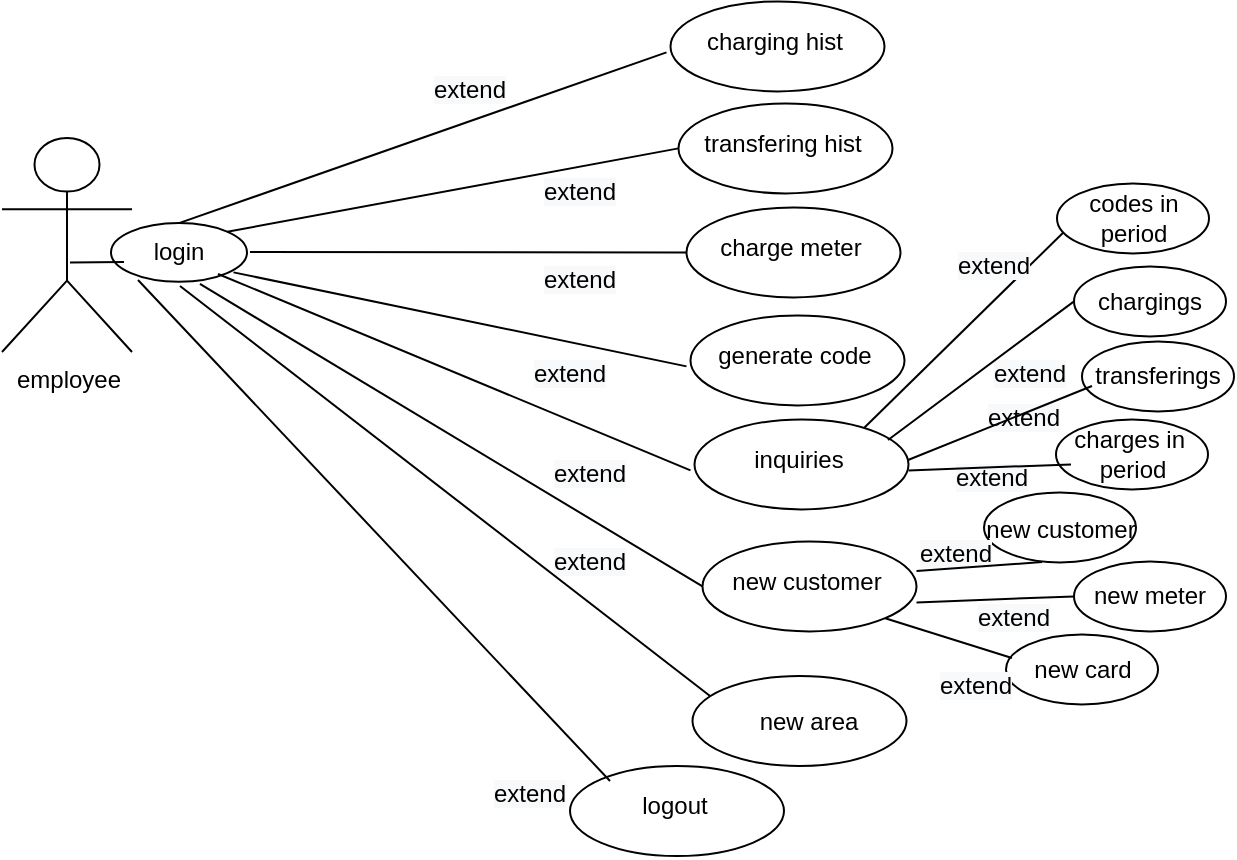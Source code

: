 <mxfile version="14.2.9" type="github">
  <diagram id="N0sqnyFNHyP0shxVAxTN" name="Page-1">
    <mxGraphModel dx="868" dy="393" grid="1" gridSize="10" guides="1" tooltips="1" connect="1" arrows="1" fold="1" page="1" pageScale="1" pageWidth="850" pageHeight="1100" math="0" shadow="0">
      <root>
        <mxCell id="0" />
        <mxCell id="1" parent="0" />
        <UserObject label="employee" tooltip="user" id="RrcjgKfbzL19f1CQFMYI-1">
          <mxCell style="shape=umlActor;verticalLabelPosition=bottom;labelBackgroundColor=#ffffff;verticalAlign=top;html=1;" parent="1" vertex="1">
            <mxGeometry x="126" y="756" width="65" height="107" as="geometry" />
          </mxCell>
        </UserObject>
        <mxCell id="RrcjgKfbzL19f1CQFMYI-2" value="" style="ellipse;whiteSpace=wrap;html=1;" parent="1" vertex="1">
          <mxGeometry x="180.5" y="798.54" width="68" height="29.31" as="geometry" />
        </mxCell>
        <mxCell id="RrcjgKfbzL19f1CQFMYI-3" value="login" style="text;html=1;strokeColor=none;fillColor=none;align=center;verticalAlign=middle;whiteSpace=wrap;rounded=0;" parent="1" vertex="1">
          <mxGeometry x="160" y="803.19" width="109" height="20" as="geometry" />
        </mxCell>
        <mxCell id="RrcjgKfbzL19f1CQFMYI-4" value="" style="endArrow=none;html=1;exitX=0;exitY=0.75;exitDx=0;exitDy=0;" parent="1" source="RrcjgKfbzL19f1CQFMYI-3" edge="1">
          <mxGeometry width="50" height="50" relative="1" as="geometry">
            <mxPoint x="342" y="727.69" as="sourcePoint" />
            <mxPoint x="187" y="818" as="targetPoint" />
          </mxGeometry>
        </mxCell>
        <mxCell id="RrcjgKfbzL19f1CQFMYI-5" value="" style="ellipse;whiteSpace=wrap;html=1;" parent="1" vertex="1">
          <mxGeometry x="460.25" y="687.69" width="107" height="45" as="geometry" />
        </mxCell>
        <mxCell id="RrcjgKfbzL19f1CQFMYI-6" value="charging hist" style="text;html=1;strokeColor=none;fillColor=none;align=center;verticalAlign=middle;whiteSpace=wrap;rounded=0;" parent="1" vertex="1">
          <mxGeometry x="458.25" y="698.19" width="109" height="20" as="geometry" />
        </mxCell>
        <mxCell id="RrcjgKfbzL19f1CQFMYI-8" value="" style="ellipse;whiteSpace=wrap;html=1;" parent="1" vertex="1">
          <mxGeometry x="464.25" y="738.69" width="107" height="45" as="geometry" />
        </mxCell>
        <mxCell id="RrcjgKfbzL19f1CQFMYI-9" value="transfering hist" style="text;html=1;strokeColor=none;fillColor=none;align=center;verticalAlign=middle;whiteSpace=wrap;rounded=0;" parent="1" vertex="1">
          <mxGeometry x="462.25" y="749.19" width="109" height="20" as="geometry" />
        </mxCell>
        <mxCell id="RrcjgKfbzL19f1CQFMYI-11" value="" style="ellipse;whiteSpace=wrap;html=1;" parent="1" vertex="1">
          <mxGeometry x="468.25" y="790.69" width="107" height="45" as="geometry" />
        </mxCell>
        <mxCell id="RrcjgKfbzL19f1CQFMYI-12" value="charge meter" style="text;html=1;strokeColor=none;fillColor=none;align=center;verticalAlign=middle;whiteSpace=wrap;rounded=0;" parent="1" vertex="1">
          <mxGeometry x="466.25" y="801.19" width="109" height="20" as="geometry" />
        </mxCell>
        <mxCell id="RrcjgKfbzL19f1CQFMYI-14" value="" style="ellipse;whiteSpace=wrap;html=1;" parent="1" vertex="1">
          <mxGeometry x="470.25" y="844.69" width="107" height="45" as="geometry" />
        </mxCell>
        <mxCell id="RrcjgKfbzL19f1CQFMYI-15" value="generate code" style="text;html=1;strokeColor=none;fillColor=none;align=center;verticalAlign=middle;whiteSpace=wrap;rounded=0;" parent="1" vertex="1">
          <mxGeometry x="468.25" y="855.19" width="109" height="20" as="geometry" />
        </mxCell>
        <mxCell id="RrcjgKfbzL19f1CQFMYI-17" value="" style="ellipse;whiteSpace=wrap;html=1;" parent="1" vertex="1">
          <mxGeometry x="472.25" y="896.69" width="107" height="45" as="geometry" />
        </mxCell>
        <mxCell id="RrcjgKfbzL19f1CQFMYI-18" value="inquiries" style="text;html=1;strokeColor=none;fillColor=none;align=center;verticalAlign=middle;whiteSpace=wrap;rounded=0;" parent="1" vertex="1">
          <mxGeometry x="470.25" y="907.19" width="109" height="20" as="geometry" />
        </mxCell>
        <mxCell id="RrcjgKfbzL19f1CQFMYI-20" value="" style="ellipse;whiteSpace=wrap;html=1;" parent="1" vertex="1">
          <mxGeometry x="476.25" y="957.69" width="107" height="45" as="geometry" />
        </mxCell>
        <mxCell id="RrcjgKfbzL19f1CQFMYI-21" value="new customer" style="text;html=1;strokeColor=none;fillColor=none;align=center;verticalAlign=middle;whiteSpace=wrap;rounded=0;" parent="1" vertex="1">
          <mxGeometry x="474.25" y="968.19" width="109" height="20" as="geometry" />
        </mxCell>
        <mxCell id="RrcjgKfbzL19f1CQFMYI-23" value="" style="ellipse;whiteSpace=wrap;html=1;" parent="1" vertex="1">
          <mxGeometry x="471.25" y="1025" width="107" height="45" as="geometry" />
        </mxCell>
        <mxCell id="RrcjgKfbzL19f1CQFMYI-24" value="new area" style="text;html=1;strokeColor=none;fillColor=none;align=center;verticalAlign=middle;whiteSpace=wrap;rounded=0;" parent="1" vertex="1">
          <mxGeometry x="475.25" y="1037.5" width="109" height="20" as="geometry" />
        </mxCell>
        <mxCell id="RrcjgKfbzL19f1CQFMYI-29" value="" style="ellipse;whiteSpace=wrap;html=1;" parent="1" vertex="1">
          <mxGeometry x="410" y="1070" width="107" height="45" as="geometry" />
        </mxCell>
        <mxCell id="RrcjgKfbzL19f1CQFMYI-30" value="logout" style="text;html=1;strokeColor=none;fillColor=none;align=center;verticalAlign=middle;whiteSpace=wrap;rounded=0;" parent="1" vertex="1">
          <mxGeometry x="408" y="1080" width="109" height="20" as="geometry" />
        </mxCell>
        <mxCell id="RrcjgKfbzL19f1CQFMYI-36" value="chargings" style="ellipse;whiteSpace=wrap;html=1;" parent="1" vertex="1">
          <mxGeometry x="662" y="820.19" width="76" height="35" as="geometry" />
        </mxCell>
        <mxCell id="RrcjgKfbzL19f1CQFMYI-39" value="transferings" style="ellipse;whiteSpace=wrap;html=1;" parent="1" vertex="1">
          <mxGeometry x="666" y="857.69" width="76" height="35" as="geometry" />
        </mxCell>
        <mxCell id="RrcjgKfbzL19f1CQFMYI-42" value="" style="ellipse;whiteSpace=wrap;html=1;" parent="1" vertex="1">
          <mxGeometry x="653" y="896.69" width="76" height="35" as="geometry" />
        </mxCell>
        <mxCell id="RrcjgKfbzL19f1CQFMYI-43" value="charges in&amp;nbsp;&lt;br&gt;period" style="text;html=1;strokeColor=none;fillColor=none;align=center;verticalAlign=middle;whiteSpace=wrap;rounded=0;" parent="1" vertex="1">
          <mxGeometry x="649" y="902.94" width="85" height="22.5" as="geometry" />
        </mxCell>
        <mxCell id="RrcjgKfbzL19f1CQFMYI-45" value="" style="ellipse;whiteSpace=wrap;html=1;" parent="1" vertex="1">
          <mxGeometry x="617" y="933.19" width="76" height="35" as="geometry" />
        </mxCell>
        <mxCell id="RrcjgKfbzL19f1CQFMYI-47" value="new meter" style="ellipse;whiteSpace=wrap;html=1;" parent="1" vertex="1">
          <mxGeometry x="662" y="967.69" width="76" height="35" as="geometry" />
        </mxCell>
        <mxCell id="RrcjgKfbzL19f1CQFMYI-49" value="" style="ellipse;whiteSpace=wrap;html=1;" parent="1" vertex="1">
          <mxGeometry x="628.0" y="1004.19" width="76" height="35" as="geometry" />
        </mxCell>
        <mxCell id="RrcjgKfbzL19f1CQFMYI-51" value="new customer" style="text;html=1;strokeColor=none;fillColor=none;align=center;verticalAlign=middle;whiteSpace=wrap;rounded=0;" parent="1" vertex="1">
          <mxGeometry x="600.5" y="941.69" width="109" height="20" as="geometry" />
        </mxCell>
        <mxCell id="RrcjgKfbzL19f1CQFMYI-53" value="new card" style="text;html=1;strokeColor=none;fillColor=none;align=center;verticalAlign=middle;whiteSpace=wrap;rounded=0;" parent="1" vertex="1">
          <mxGeometry x="611.5" y="1011.69" width="109" height="20" as="geometry" />
        </mxCell>
        <mxCell id="RrcjgKfbzL19f1CQFMYI-74" value="&lt;span style=&quot;color: rgb(0, 0, 0); font-family: helvetica; font-size: 12px; font-style: normal; font-weight: 400; letter-spacing: normal; text-align: center; text-indent: 0px; text-transform: none; word-spacing: 0px; background-color: rgb(248, 249, 250); display: inline; float: none;&quot;&gt;extend&lt;/span&gt;" style="text;whiteSpace=wrap;html=1;" parent="1" vertex="1">
          <mxGeometry x="340" y="718.19" width="60" height="30" as="geometry" />
        </mxCell>
        <mxCell id="RrcjgKfbzL19f1CQFMYI-76" value="&#xa;&#xa;&lt;span style=&quot;color: rgb(0, 0, 0); font-family: helvetica; font-size: 12px; font-style: normal; font-weight: 400; letter-spacing: normal; text-align: center; text-indent: 0px; text-transform: none; word-spacing: 0px; background-color: rgb(248, 249, 250); display: inline; float: none;&quot;&gt;extend&lt;/span&gt;&#xa;&#xa;" style="text;whiteSpace=wrap;html=1;" parent="1" vertex="1">
          <mxGeometry x="395" y="783.69" width="60" height="30" as="geometry" />
        </mxCell>
        <mxCell id="RrcjgKfbzL19f1CQFMYI-77" value="&lt;span style=&quot;color: rgb(0, 0, 0); font-family: helvetica; font-size: 12px; font-style: normal; font-weight: 400; letter-spacing: normal; text-align: center; text-indent: 0px; text-transform: none; word-spacing: 0px; background-color: rgb(248, 249, 250); display: inline; float: none;&quot;&gt;extend&lt;/span&gt;" style="text;whiteSpace=wrap;html=1;" parent="1" vertex="1">
          <mxGeometry x="395" y="768.54" width="60" height="30" as="geometry" />
        </mxCell>
        <mxCell id="RrcjgKfbzL19f1CQFMYI-78" value="&lt;span style=&quot;color: rgb(0, 0, 0); font-family: helvetica; font-size: 12px; font-style: normal; font-weight: 400; letter-spacing: normal; text-align: center; text-indent: 0px; text-transform: none; word-spacing: 0px; background-color: rgb(248, 249, 250); display: inline; float: none;&quot;&gt;extend&lt;/span&gt;" style="text;whiteSpace=wrap;html=1;" parent="1" vertex="1">
          <mxGeometry x="390" y="860.19" width="60" height="30" as="geometry" />
        </mxCell>
        <mxCell id="RrcjgKfbzL19f1CQFMYI-79" value="&#xa;&#xa;&lt;span style=&quot;color: rgb(0, 0, 0); font-family: helvetica; font-size: 12px; font-style: normal; font-weight: 400; letter-spacing: normal; text-align: center; text-indent: 0px; text-transform: none; word-spacing: 0px; background-color: rgb(248, 249, 250); display: inline; float: none;&quot;&gt;extend&lt;/span&gt;&#xa;&#xa;" style="text;whiteSpace=wrap;html=1;" parent="1" vertex="1">
          <mxGeometry x="400.25" y="925.44" width="60" height="30" as="geometry" />
        </mxCell>
        <mxCell id="RrcjgKfbzL19f1CQFMYI-80" value="&lt;span style=&quot;color: rgb(0, 0, 0); font-family: helvetica; font-size: 12px; font-style: normal; font-weight: 400; letter-spacing: normal; text-align: center; text-indent: 0px; text-transform: none; word-spacing: 0px; background-color: rgb(248, 249, 250); display: inline; float: none;&quot;&gt;extend&lt;/span&gt;" style="text;whiteSpace=wrap;html=1;" parent="1" vertex="1">
          <mxGeometry x="400" y="910" width="60" height="30" as="geometry" />
        </mxCell>
        <mxCell id="RrcjgKfbzL19f1CQFMYI-82" value="&lt;span style=&quot;color: rgb(0, 0, 0); font-family: helvetica; font-size: 12px; font-style: normal; font-weight: 400; letter-spacing: normal; text-align: center; text-indent: 0px; text-transform: none; word-spacing: 0px; background-color: rgb(248, 249, 250); display: inline; float: none;&quot;&gt;extend&lt;/span&gt;" style="text;whiteSpace=wrap;html=1;" parent="1" vertex="1">
          <mxGeometry x="370" y="1070" width="60" height="30" as="geometry" />
        </mxCell>
        <mxCell id="RrcjgKfbzL19f1CQFMYI-83" value="&lt;span style=&quot;color: rgb(0, 0, 0); font-family: helvetica; font-size: 12px; font-style: normal; font-weight: 400; letter-spacing: normal; text-align: center; text-indent: 0px; text-transform: none; word-spacing: 0px; background-color: rgb(248, 249, 250); display: inline; float: none;&quot;&gt;extend&lt;/span&gt;" style="text;whiteSpace=wrap;html=1;" parent="1" vertex="1">
          <mxGeometry x="620" y="860" width="60" height="30" as="geometry" />
        </mxCell>
        <mxCell id="RrcjgKfbzL19f1CQFMYI-84" value="&lt;span style=&quot;color: rgb(0, 0, 0); font-family: helvetica; font-size: 12px; font-style: normal; font-weight: 400; letter-spacing: normal; text-align: center; text-indent: 0px; text-transform: none; word-spacing: 0px; background-color: rgb(248, 249, 250); display: inline; float: none;&quot;&gt;extend&lt;/span&gt;" style="text;whiteSpace=wrap;html=1;" parent="1" vertex="1">
          <mxGeometry x="617" y="881.69" width="60" height="30" as="geometry" />
        </mxCell>
        <mxCell id="RrcjgKfbzL19f1CQFMYI-85" value="&lt;span style=&quot;color: rgb(0, 0, 0); font-family: helvetica; font-size: 12px; font-style: normal; font-weight: 400; letter-spacing: normal; text-align: center; text-indent: 0px; text-transform: none; word-spacing: 0px; background-color: rgb(248, 249, 250); display: inline; float: none;&quot;&gt;extend&lt;/span&gt;" style="text;whiteSpace=wrap;html=1;" parent="1" vertex="1">
          <mxGeometry x="600.5" y="911.69" width="60" height="30" as="geometry" />
        </mxCell>
        <mxCell id="RrcjgKfbzL19f1CQFMYI-87" value="&lt;span style=&quot;color: rgb(0, 0, 0); font-family: helvetica; font-size: 12px; font-style: normal; font-weight: 400; letter-spacing: normal; text-align: center; text-indent: 0px; text-transform: none; word-spacing: 0px; background-color: rgb(248, 249, 250); display: inline; float: none;&quot;&gt;extend&lt;/span&gt;" style="text;whiteSpace=wrap;html=1;" parent="1" vertex="1">
          <mxGeometry x="583.25" y="950" width="60" height="30" as="geometry" />
        </mxCell>
        <mxCell id="RrcjgKfbzL19f1CQFMYI-88" value="&lt;span style=&quot;color: rgb(0, 0, 0); font-family: helvetica; font-size: 12px; font-style: normal; font-weight: 400; letter-spacing: normal; text-align: center; text-indent: 0px; text-transform: none; word-spacing: 0px; background-color: rgb(248, 249, 250); display: inline; float: none;&quot;&gt;extend&lt;/span&gt;" style="text;whiteSpace=wrap;html=1;" parent="1" vertex="1">
          <mxGeometry x="611.5" y="981.69" width="60" height="30" as="geometry" />
        </mxCell>
        <mxCell id="RrcjgKfbzL19f1CQFMYI-89" value="&lt;span style=&quot;color: rgb(0, 0, 0); font-family: helvetica; font-size: 12px; font-style: normal; font-weight: 400; letter-spacing: normal; text-align: center; text-indent: 0px; text-transform: none; word-spacing: 0px; background-color: rgb(248, 249, 250); display: inline; float: none;&quot;&gt;extend&lt;/span&gt;" style="text;whiteSpace=wrap;html=1;" parent="1" vertex="1">
          <mxGeometry x="593" y="1016.19" width="60" height="30" as="geometry" />
        </mxCell>
        <mxCell id="kDSIS16SScU64QevWn7Q-1" value="" style="endArrow=none;html=1;fontColor=#FF0000;exitX=0.5;exitY=0;exitDx=0;exitDy=0;entryX=0;entryY=0.75;entryDx=0;entryDy=0;" edge="1" parent="1" source="RrcjgKfbzL19f1CQFMYI-2" target="RrcjgKfbzL19f1CQFMYI-6">
          <mxGeometry width="50" height="50" relative="1" as="geometry">
            <mxPoint x="240" y="850" as="sourcePoint" />
            <mxPoint x="290" y="800" as="targetPoint" />
          </mxGeometry>
        </mxCell>
        <mxCell id="kDSIS16SScU64QevWn7Q-2" value="" style="endArrow=none;html=1;fontColor=#FF0000;exitX=1;exitY=0;exitDx=0;exitDy=0;entryX=0;entryY=0.5;entryDx=0;entryDy=0;" edge="1" parent="1" source="RrcjgKfbzL19f1CQFMYI-2" target="RrcjgKfbzL19f1CQFMYI-8">
          <mxGeometry width="50" height="50" relative="1" as="geometry">
            <mxPoint x="224.5" y="808.54" as="sourcePoint" />
            <mxPoint x="468.25" y="723.19" as="targetPoint" />
          </mxGeometry>
        </mxCell>
        <mxCell id="kDSIS16SScU64QevWn7Q-3" value="" style="endArrow=none;html=1;fontColor=#FF0000;entryX=0;entryY=0.5;entryDx=0;entryDy=0;" edge="1" parent="1" target="RrcjgKfbzL19f1CQFMYI-11">
          <mxGeometry width="50" height="50" relative="1" as="geometry">
            <mxPoint x="250" y="813" as="sourcePoint" />
            <mxPoint x="478.25" y="733.19" as="targetPoint" />
          </mxGeometry>
        </mxCell>
        <mxCell id="kDSIS16SScU64QevWn7Q-4" value="" style="endArrow=none;html=1;fontColor=#FF0000;exitX=0.75;exitY=1;exitDx=0;exitDy=0;entryX=0;entryY=0.75;entryDx=0;entryDy=0;" edge="1" parent="1" source="RrcjgKfbzL19f1CQFMYI-3" target="RrcjgKfbzL19f1CQFMYI-15">
          <mxGeometry width="50" height="50" relative="1" as="geometry">
            <mxPoint x="244.5" y="828.54" as="sourcePoint" />
            <mxPoint x="488.25" y="743.19" as="targetPoint" />
          </mxGeometry>
        </mxCell>
        <mxCell id="kDSIS16SScU64QevWn7Q-5" value="" style="endArrow=none;html=1;fontColor=#FF0000;entryX=0;entryY=0.75;entryDx=0;entryDy=0;exitX=0.679;exitY=1.04;exitDx=0;exitDy=0;exitPerimeter=0;" edge="1" parent="1" source="RrcjgKfbzL19f1CQFMYI-3" target="RrcjgKfbzL19f1CQFMYI-18">
          <mxGeometry width="50" height="50" relative="1" as="geometry">
            <mxPoint x="240" y="830" as="sourcePoint" />
            <mxPoint x="498.25" y="753.19" as="targetPoint" />
          </mxGeometry>
        </mxCell>
        <mxCell id="kDSIS16SScU64QevWn7Q-6" value="" style="endArrow=none;html=1;fontColor=#FF0000;entryX=0;entryY=0.5;entryDx=0;entryDy=0;exitX=0.596;exitY=1.29;exitDx=0;exitDy=0;exitPerimeter=0;" edge="1" parent="1" source="RrcjgKfbzL19f1CQFMYI-3" target="RrcjgKfbzL19f1CQFMYI-20">
          <mxGeometry width="50" height="50" relative="1" as="geometry">
            <mxPoint x="210" y="830" as="sourcePoint" />
            <mxPoint x="508.25" y="763.19" as="targetPoint" />
          </mxGeometry>
        </mxCell>
        <mxCell id="kDSIS16SScU64QevWn7Q-7" value="" style="endArrow=none;html=1;fontColor=#FF0000;entryX=0.082;entryY=0.222;entryDx=0;entryDy=0;entryPerimeter=0;" edge="1" parent="1" target="RrcjgKfbzL19f1CQFMYI-23">
          <mxGeometry width="50" height="50" relative="1" as="geometry">
            <mxPoint x="215" y="830" as="sourcePoint" />
            <mxPoint x="518.25" y="773.19" as="targetPoint" />
          </mxGeometry>
        </mxCell>
        <mxCell id="kDSIS16SScU64QevWn7Q-8" value="" style="endArrow=none;html=1;fontColor=#FF0000;exitX=0.312;exitY=1.19;exitDx=0;exitDy=0;entryX=1;entryY=0.25;entryDx=0;entryDy=0;exitPerimeter=0;" edge="1" parent="1" source="RrcjgKfbzL19f1CQFMYI-3" target="RrcjgKfbzL19f1CQFMYI-82">
          <mxGeometry width="50" height="50" relative="1" as="geometry">
            <mxPoint x="284.5" y="868.54" as="sourcePoint" />
            <mxPoint x="528.25" y="783.19" as="targetPoint" />
          </mxGeometry>
        </mxCell>
        <mxCell id="kDSIS16SScU64QevWn7Q-9" value="" style="endArrow=none;html=1;fontColor=#FF0000;exitX=0.906;exitY=-0.01;exitDx=0;exitDy=0;entryX=0;entryY=0.5;entryDx=0;entryDy=0;exitPerimeter=0;" edge="1" parent="1" source="RrcjgKfbzL19f1CQFMYI-18" target="RrcjgKfbzL19f1CQFMYI-36">
          <mxGeometry width="50" height="50" relative="1" as="geometry">
            <mxPoint x="294.5" y="878.54" as="sourcePoint" />
            <mxPoint x="538.25" y="793.19" as="targetPoint" />
          </mxGeometry>
        </mxCell>
        <mxCell id="kDSIS16SScU64QevWn7Q-10" value="" style="endArrow=none;html=1;fontColor=#FF0000;exitX=0.906;exitY=-0.01;exitDx=0;exitDy=0;exitPerimeter=0;entryX=0.9;entryY=-0.056;entryDx=0;entryDy=0;entryPerimeter=0;" edge="1" parent="1" target="RrcjgKfbzL19f1CQFMYI-84">
          <mxGeometry width="50" height="50" relative="1" as="geometry">
            <mxPoint x="579.004" y="916.99" as="sourcePoint" />
            <mxPoint x="672" y="847.69" as="targetPoint" />
          </mxGeometry>
        </mxCell>
        <mxCell id="kDSIS16SScU64QevWn7Q-11" value="" style="endArrow=none;html=1;fontColor=#FF0000;exitX=1;exitY=0.75;exitDx=0;exitDy=0;entryX=1;entryY=0.25;entryDx=0;entryDy=0;" edge="1" parent="1" source="RrcjgKfbzL19f1CQFMYI-18" target="RrcjgKfbzL19f1CQFMYI-85">
          <mxGeometry width="50" height="50" relative="1" as="geometry">
            <mxPoint x="589.004" y="926.99" as="sourcePoint" />
            <mxPoint x="682" y="857.69" as="targetPoint" />
          </mxGeometry>
        </mxCell>
        <mxCell id="kDSIS16SScU64QevWn7Q-12" value="" style="endArrow=none;html=1;fontColor=#FF0000;exitX=0.792;exitY=0.096;exitDx=0;exitDy=0;exitPerimeter=0;" edge="1" parent="1" source="RrcjgKfbzL19f1CQFMYI-17">
          <mxGeometry width="50" height="50" relative="1" as="geometry">
            <mxPoint x="579.004" y="916.99" as="sourcePoint" />
            <mxPoint x="660" y="800" as="targetPoint" />
          </mxGeometry>
        </mxCell>
        <mxCell id="kDSIS16SScU64QevWn7Q-13" value="codes in period" style="ellipse;whiteSpace=wrap;html=1;" vertex="1" parent="1">
          <mxGeometry x="653.5" y="778.69" width="76" height="35" as="geometry" />
        </mxCell>
        <mxCell id="kDSIS16SScU64QevWn7Q-14" value="&lt;span style=&quot;color: rgb(0, 0, 0); font-family: helvetica; font-size: 12px; font-style: normal; font-weight: 400; letter-spacing: normal; text-align: center; text-indent: 0px; text-transform: none; word-spacing: 0px; background-color: rgb(248, 249, 250); display: inline; float: none;&quot;&gt;extend&lt;/span&gt;" style="text;whiteSpace=wrap;html=1;" vertex="1" parent="1">
          <mxGeometry x="602" y="805.69" width="60" height="30" as="geometry" />
        </mxCell>
        <mxCell id="kDSIS16SScU64QevWn7Q-16" value="" style="endArrow=none;html=1;fontColor=#FF0000;exitX=0;exitY=0.75;exitDx=0;exitDy=0;entryX=0.382;entryY=0.995;entryDx=0;entryDy=0;entryPerimeter=0;" edge="1" parent="1" source="RrcjgKfbzL19f1CQFMYI-87" target="RrcjgKfbzL19f1CQFMYI-45">
          <mxGeometry width="50" height="50" relative="1" as="geometry">
            <mxPoint x="589.25" y="932.19" as="sourcePoint" />
            <mxPoint x="640" y="965" as="targetPoint" />
          </mxGeometry>
        </mxCell>
        <mxCell id="kDSIS16SScU64QevWn7Q-17" value="" style="endArrow=none;html=1;fontColor=#FF0000;exitX=1;exitY=1;exitDx=0;exitDy=0;entryX=0;entryY=0.5;entryDx=0;entryDy=0;" edge="1" parent="1" source="RrcjgKfbzL19f1CQFMYI-21" target="RrcjgKfbzL19f1CQFMYI-47">
          <mxGeometry width="50" height="50" relative="1" as="geometry">
            <mxPoint x="599.25" y="942.19" as="sourcePoint" />
            <mxPoint x="670" y="990" as="targetPoint" />
          </mxGeometry>
        </mxCell>
        <mxCell id="kDSIS16SScU64QevWn7Q-18" value="" style="endArrow=none;html=1;fontColor=#FF0000;exitX=1;exitY=1;exitDx=0;exitDy=0;entryX=0.633;entryY=-0.006;entryDx=0;entryDy=0;entryPerimeter=0;" edge="1" parent="1" source="RrcjgKfbzL19f1CQFMYI-20" target="RrcjgKfbzL19f1CQFMYI-89">
          <mxGeometry width="50" height="50" relative="1" as="geometry">
            <mxPoint x="609.25" y="952.19" as="sourcePoint" />
            <mxPoint x="690.5" y="949.19" as="targetPoint" />
          </mxGeometry>
        </mxCell>
      </root>
    </mxGraphModel>
  </diagram>
</mxfile>
